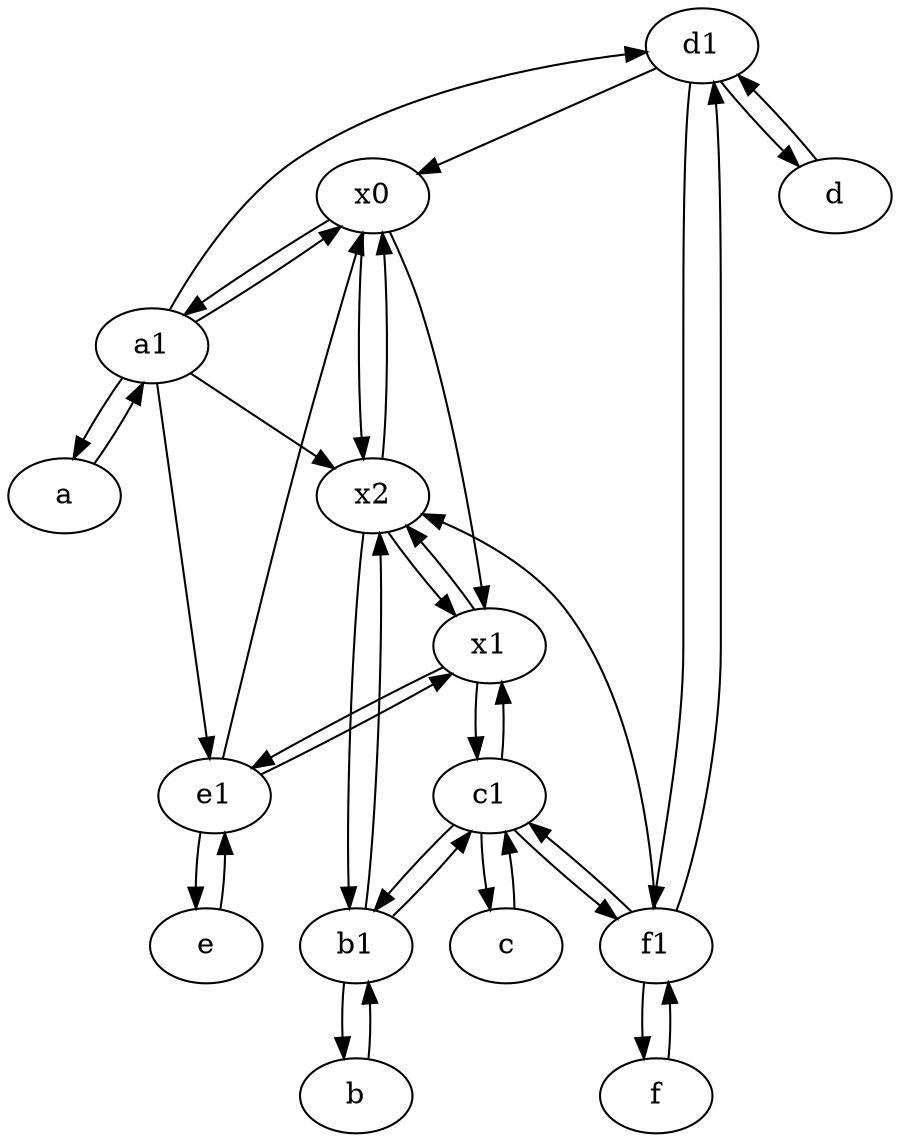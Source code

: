 digraph  {
	d1 [pos="25,30!"];
	b [pos="50,20!"];
	a [pos="40,10!"];
	x2;
	a1 [pos="40,15!"];
	x1;
	x0;
	d [pos="20,30!"];
	e [pos="30,50!"];
	c [pos="20,10!"];
	f [pos="15,45!"];
	e1 [pos="25,45!"];
	c1 [pos="30,15!"];
	f1;
	b1 [pos="45,20!"];
	e -> e1;
	c -> c1;
	c1 -> x1;
	x2 -> x1;
	a1 -> x2;
	a -> a1;
	f1 -> d1;
	a1 -> e1;
	b1 -> x2;
	x0 -> x1;
	e1 -> x0;
	f -> f1;
	x0 -> a1;
	x0 -> x2;
	b1 -> b;
	d1 -> x0;
	b -> b1;
	a1 -> a;
	x2 -> b1;
	a1 -> x0;
	x1 -> e1;
	c1 -> c;
	a1 -> d1;
	f1 -> c1;
	d1 -> f1;
	e1 -> e;
	f1 -> x2;
	d -> d1;
	x2 -> x0;
	x1 -> c1;
	f1 -> f;
	x1 -> x2;
	b1 -> c1;
	e1 -> x1;
	d1 -> d;
	c1 -> b1;
	c1 -> f1;

	}